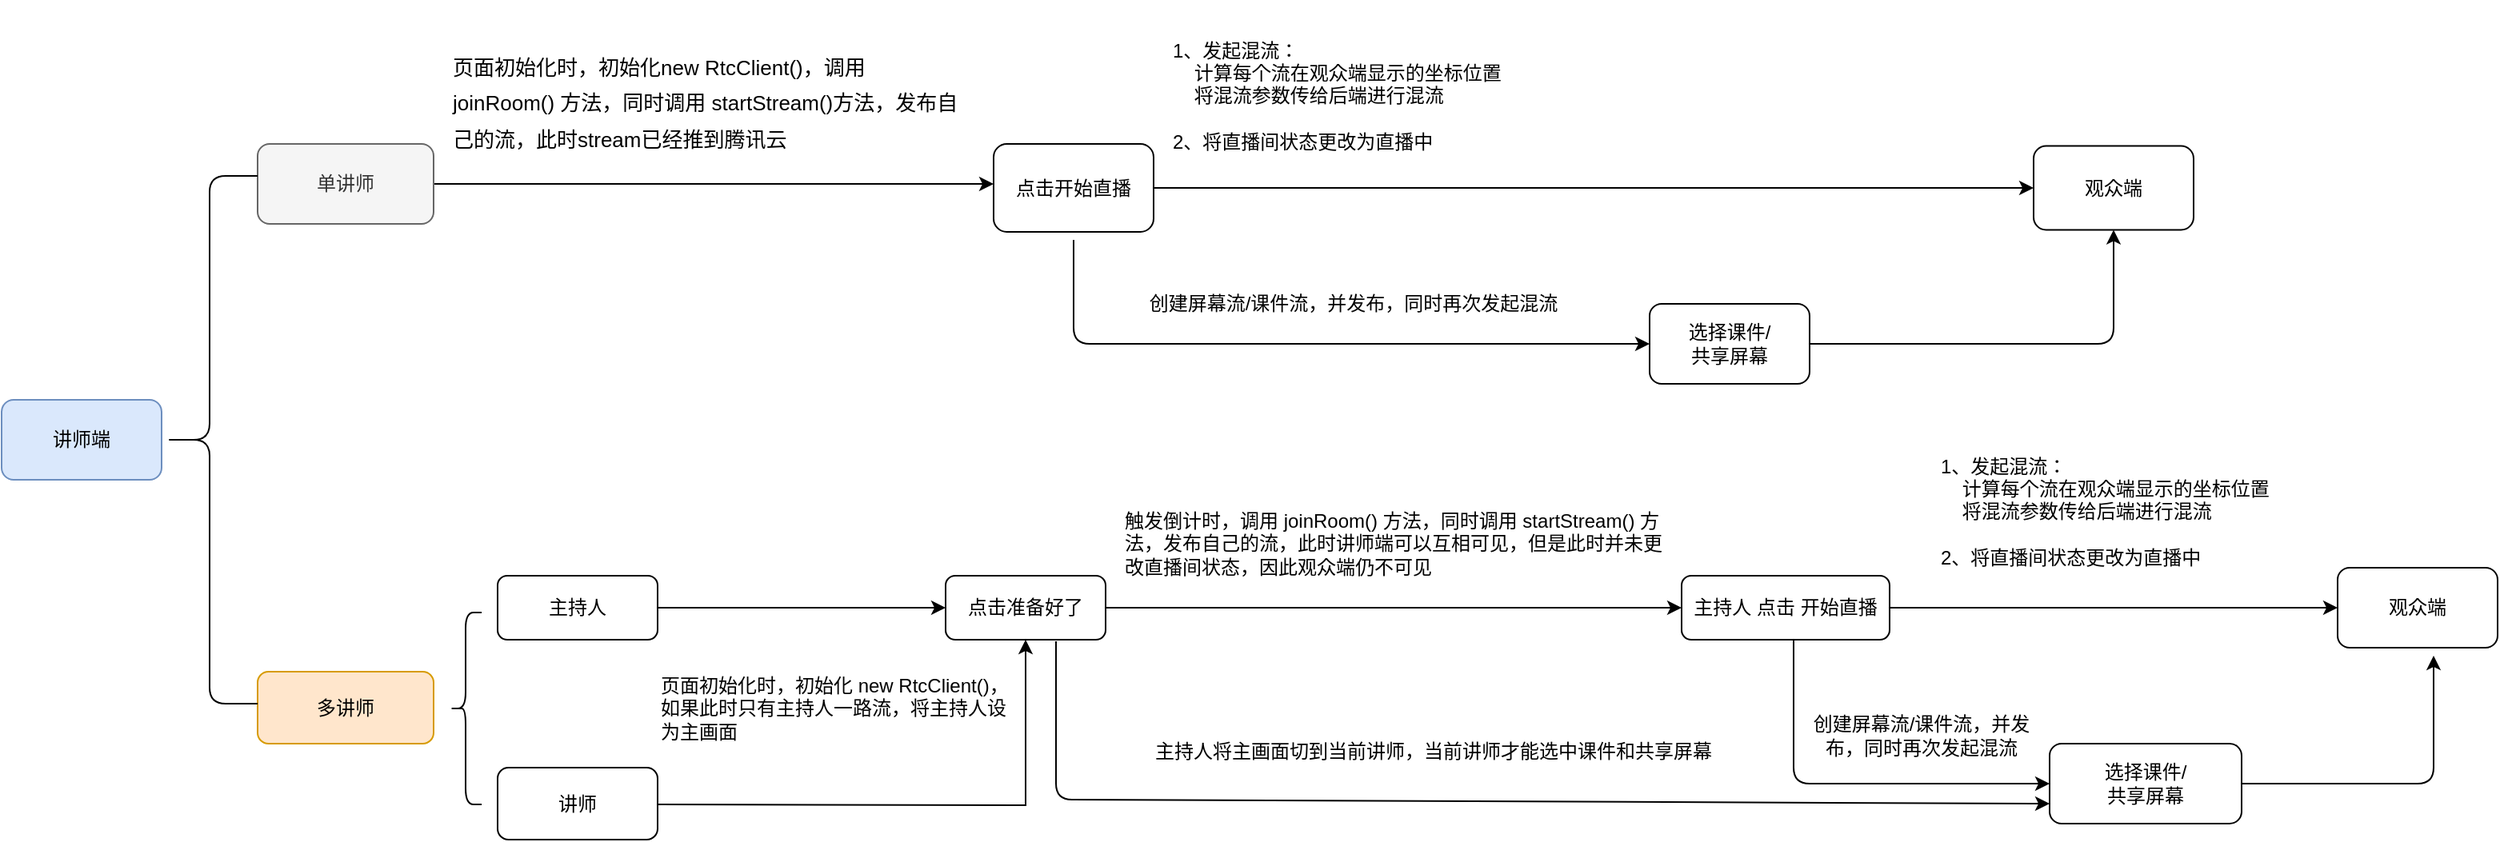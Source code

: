 <mxfile version="14.0.1" type="github">
  <diagram id="tkuGJ9iot2U_fskf__17" name="Page-1">
    <mxGraphModel dx="946" dy="613" grid="1" gridSize="10" guides="1" tooltips="1" connect="1" arrows="1" fold="1" page="1" pageScale="1" pageWidth="1600" pageHeight="900" math="0" shadow="0">
      <root>
        <mxCell id="0" />
        <mxCell id="1" parent="0" />
        <mxCell id="4m38FT6yS7o_aOlub_Jg-2" value="讲师端" style="rounded=1;whiteSpace=wrap;html=1;fillColor=#dae8fc;strokeColor=#6c8ebf;" vertex="1" parent="1">
          <mxGeometry x="20" y="430" width="100" height="50" as="geometry" />
        </mxCell>
        <mxCell id="4m38FT6yS7o_aOlub_Jg-12" value="" style="edgeStyle=orthogonalEdgeStyle;rounded=0;orthogonalLoop=1;jettySize=auto;html=1;" edge="1" parent="1" source="4m38FT6yS7o_aOlub_Jg-5">
          <mxGeometry relative="1" as="geometry">
            <mxPoint x="640" y="295" as="targetPoint" />
          </mxGeometry>
        </mxCell>
        <mxCell id="4m38FT6yS7o_aOlub_Jg-5" value="&lt;span style=&quot;color: rgb(51 , 51 , 51)&quot;&gt;单讲师&lt;/span&gt;" style="whiteSpace=wrap;html=1;rounded=1;fillColor=#f5f5f5;strokeColor=#666666;fontColor=#333333;" vertex="1" parent="1">
          <mxGeometry x="180" y="270" width="110" height="50" as="geometry" />
        </mxCell>
        <mxCell id="4m38FT6yS7o_aOlub_Jg-7" value="多讲师" style="whiteSpace=wrap;html=1;rounded=1;strokeColor=#d79b00;fillColor=#ffe6cc;" vertex="1" parent="1">
          <mxGeometry x="180" y="600" width="110" height="45" as="geometry" />
        </mxCell>
        <mxCell id="4m38FT6yS7o_aOlub_Jg-9" value="" style="shape=curlyBracket;whiteSpace=wrap;html=1;rounded=1;" vertex="1" parent="1">
          <mxGeometry x="120" y="290" width="60" height="330" as="geometry" />
        </mxCell>
        <mxCell id="4m38FT6yS7o_aOlub_Jg-14" value="&lt;div&gt;&lt;font style=&quot;font-size: 13px ; line-height: 170%&quot;&gt;页面初始化时，初始化new RtcClient()，调用 joinRoom() 方法，同时调用 startStream()方法，发布自己的流，此时stream已经推到腾讯云&lt;/font&gt;&lt;/div&gt;" style="text;html=1;strokeColor=none;fillColor=none;align=left;verticalAlign=middle;whiteSpace=wrap;rounded=0;" vertex="1" parent="1">
          <mxGeometry x="300" y="180" width="320" height="130" as="geometry" />
        </mxCell>
        <mxCell id="4m38FT6yS7o_aOlub_Jg-17" value="" style="edgeStyle=orthogonalEdgeStyle;rounded=0;orthogonalLoop=1;jettySize=auto;html=1;" edge="1" parent="1" source="4m38FT6yS7o_aOlub_Jg-15" target="4m38FT6yS7o_aOlub_Jg-16">
          <mxGeometry relative="1" as="geometry" />
        </mxCell>
        <mxCell id="4m38FT6yS7o_aOlub_Jg-15" value="点击开始直播" style="rounded=1;whiteSpace=wrap;html=1;" vertex="1" parent="1">
          <mxGeometry x="640" y="270" width="100" height="55" as="geometry" />
        </mxCell>
        <mxCell id="4m38FT6yS7o_aOlub_Jg-16" value="观众端" style="whiteSpace=wrap;html=1;rounded=1;" vertex="1" parent="1">
          <mxGeometry x="1290" y="271.25" width="100" height="52.5" as="geometry" />
        </mxCell>
        <mxCell id="4m38FT6yS7o_aOlub_Jg-18" value="&lt;div&gt;&lt;span&gt;1、发起混流：&lt;/span&gt;&lt;/div&gt;&amp;nbsp; &amp;nbsp; 计算每个流在观众端显示的坐标位置&lt;br&gt;&amp;nbsp; &amp;nbsp; 将混流参数传给后端进行混流&lt;br&gt;&lt;br&gt;2、将直播间状态更改为直播中" style="text;html=1;strokeColor=none;fillColor=none;align=left;verticalAlign=middle;whiteSpace=wrap;rounded=0;" vertex="1" parent="1">
          <mxGeometry x="750" y="180" width="340" height="120" as="geometry" />
        </mxCell>
        <mxCell id="4m38FT6yS7o_aOlub_Jg-21" value="选择课件/&lt;br&gt;共享屏幕" style="rounded=1;whiteSpace=wrap;html=1;" vertex="1" parent="1">
          <mxGeometry x="1050" y="370" width="100" height="50" as="geometry" />
        </mxCell>
        <mxCell id="4m38FT6yS7o_aOlub_Jg-22" value="" style="endArrow=classic;html=1;entryX=0;entryY=0.5;entryDx=0;entryDy=0;" edge="1" parent="1" target="4m38FT6yS7o_aOlub_Jg-21">
          <mxGeometry width="50" height="50" relative="1" as="geometry">
            <mxPoint x="690" y="330" as="sourcePoint" />
            <mxPoint x="260" y="350" as="targetPoint" />
            <Array as="points">
              <mxPoint x="690" y="395" />
            </Array>
          </mxGeometry>
        </mxCell>
        <mxCell id="4m38FT6yS7o_aOlub_Jg-23" value="" style="endArrow=classic;html=1;exitX=1;exitY=0.5;exitDx=0;exitDy=0;entryX=0.5;entryY=1;entryDx=0;entryDy=0;" edge="1" parent="1" source="4m38FT6yS7o_aOlub_Jg-21" target="4m38FT6yS7o_aOlub_Jg-16">
          <mxGeometry width="50" height="50" relative="1" as="geometry">
            <mxPoint x="1160" y="400" as="sourcePoint" />
            <mxPoint x="1330" y="400" as="targetPoint" />
            <Array as="points">
              <mxPoint x="1340" y="395" />
            </Array>
          </mxGeometry>
        </mxCell>
        <mxCell id="4m38FT6yS7o_aOlub_Jg-24" value="创建屏幕流/课件流，并发布，同时再次发起混流" style="text;html=1;strokeColor=none;fillColor=none;align=center;verticalAlign=middle;whiteSpace=wrap;rounded=0;" vertex="1" parent="1">
          <mxGeometry x="650" y="340" width="430" height="60" as="geometry" />
        </mxCell>
        <mxCell id="4m38FT6yS7o_aOlub_Jg-25" value="" style="shape=curlyBracket;whiteSpace=wrap;html=1;rounded=1;" vertex="1" parent="1">
          <mxGeometry x="300" y="563" width="20" height="120" as="geometry" />
        </mxCell>
        <mxCell id="4m38FT6yS7o_aOlub_Jg-31" value="" style="edgeStyle=orthogonalEdgeStyle;rounded=0;orthogonalLoop=1;jettySize=auto;html=1;" edge="1" parent="1" source="4m38FT6yS7o_aOlub_Jg-28" target="4m38FT6yS7o_aOlub_Jg-30">
          <mxGeometry relative="1" as="geometry" />
        </mxCell>
        <mxCell id="4m38FT6yS7o_aOlub_Jg-28" value="主持人" style="rounded=1;whiteSpace=wrap;html=1;" vertex="1" parent="1">
          <mxGeometry x="330" y="540" width="100" height="40" as="geometry" />
        </mxCell>
        <mxCell id="4m38FT6yS7o_aOlub_Jg-29" value="讲师" style="rounded=1;whiteSpace=wrap;html=1;" vertex="1" parent="1">
          <mxGeometry x="330" y="660" width="100" height="45" as="geometry" />
        </mxCell>
        <mxCell id="4m38FT6yS7o_aOlub_Jg-36" value="" style="edgeStyle=none;rounded=0;orthogonalLoop=1;jettySize=auto;html=1;" edge="1" parent="1" source="4m38FT6yS7o_aOlub_Jg-30" target="4m38FT6yS7o_aOlub_Jg-35">
          <mxGeometry relative="1" as="geometry" />
        </mxCell>
        <mxCell id="4m38FT6yS7o_aOlub_Jg-30" value="点击准备好了" style="whiteSpace=wrap;html=1;rounded=1;" vertex="1" parent="1">
          <mxGeometry x="610" y="540" width="100" height="40" as="geometry" />
        </mxCell>
        <mxCell id="4m38FT6yS7o_aOlub_Jg-33" value="" style="edgeStyle=orthogonalEdgeStyle;rounded=0;orthogonalLoop=1;jettySize=auto;html=1;entryX=0.5;entryY=1;entryDx=0;entryDy=0;" edge="1" parent="1" target="4m38FT6yS7o_aOlub_Jg-30">
          <mxGeometry relative="1" as="geometry">
            <mxPoint x="430" y="683" as="sourcePoint" />
            <mxPoint x="570" y="733" as="targetPoint" />
          </mxGeometry>
        </mxCell>
        <mxCell id="4m38FT6yS7o_aOlub_Jg-40" value="" style="edgeStyle=none;rounded=0;orthogonalLoop=1;jettySize=auto;html=1;" edge="1" parent="1" source="4m38FT6yS7o_aOlub_Jg-35" target="4m38FT6yS7o_aOlub_Jg-39">
          <mxGeometry relative="1" as="geometry" />
        </mxCell>
        <mxCell id="4m38FT6yS7o_aOlub_Jg-35" value="主持人 点击 开始直播" style="whiteSpace=wrap;html=1;rounded=1;" vertex="1" parent="1">
          <mxGeometry x="1070" y="540" width="130" height="40" as="geometry" />
        </mxCell>
        <mxCell id="4m38FT6yS7o_aOlub_Jg-37" value="触发倒计时，调用 joinRoom() 方法，同时调用 startStream() 方法，发布自己的流，此时讲师端可以互相可见，但是此时并未更改直播间状态，因此观众端仍不可见" style="text;html=1;strokeColor=none;fillColor=none;align=left;verticalAlign=middle;whiteSpace=wrap;rounded=0;" vertex="1" parent="1">
          <mxGeometry x="720" y="480" width="340" height="80" as="geometry" />
        </mxCell>
        <mxCell id="4m38FT6yS7o_aOlub_Jg-38" value="页面初始化时，初始化 new RtcClient()，如果此时只有主持人一路流，将主持人设为主画面" style="text;html=1;strokeColor=none;fillColor=none;align=left;verticalAlign=middle;whiteSpace=wrap;rounded=0;" vertex="1" parent="1">
          <mxGeometry x="430" y="594.5" width="220" height="57" as="geometry" />
        </mxCell>
        <mxCell id="4m38FT6yS7o_aOlub_Jg-39" value="观众端" style="whiteSpace=wrap;html=1;rounded=1;" vertex="1" parent="1">
          <mxGeometry x="1480" y="535" width="100" height="50" as="geometry" />
        </mxCell>
        <mxCell id="4m38FT6yS7o_aOlub_Jg-41" value="选择课件/&lt;br&gt;共享屏幕" style="rounded=1;whiteSpace=wrap;html=1;" vertex="1" parent="1">
          <mxGeometry x="1300" y="645" width="120" height="50" as="geometry" />
        </mxCell>
        <mxCell id="4m38FT6yS7o_aOlub_Jg-42" value="&lt;div&gt;&lt;span&gt;1、发起混流：&lt;/span&gt;&lt;/div&gt;&amp;nbsp; &amp;nbsp; 计算每个流在观众端显示的坐标位置&lt;br&gt;&amp;nbsp; &amp;nbsp; 将混流参数传给后端进行混流&lt;br&gt;&lt;br&gt;2、将直播间状态更改为直播中" style="text;html=1;strokeColor=none;fillColor=none;align=left;verticalAlign=middle;whiteSpace=wrap;rounded=0;" vertex="1" parent="1">
          <mxGeometry x="1230" y="440" width="340" height="120" as="geometry" />
        </mxCell>
        <mxCell id="4m38FT6yS7o_aOlub_Jg-44" value="" style="endArrow=classic;html=1;entryX=0;entryY=0.5;entryDx=0;entryDy=0;" edge="1" parent="1" target="4m38FT6yS7o_aOlub_Jg-41">
          <mxGeometry width="50" height="50" relative="1" as="geometry">
            <mxPoint x="1140" y="580" as="sourcePoint" />
            <mxPoint x="1270" y="648" as="targetPoint" />
            <Array as="points">
              <mxPoint x="1140" y="670" />
            </Array>
          </mxGeometry>
        </mxCell>
        <mxCell id="4m38FT6yS7o_aOlub_Jg-45" value="" style="endArrow=classic;html=1;exitX=1;exitY=0.5;exitDx=0;exitDy=0;" edge="1" parent="1" source="4m38FT6yS7o_aOlub_Jg-41">
          <mxGeometry width="50" height="50" relative="1" as="geometry">
            <mxPoint x="1420" y="645" as="sourcePoint" />
            <mxPoint x="1540" y="590" as="targetPoint" />
            <Array as="points">
              <mxPoint x="1540" y="670" />
            </Array>
          </mxGeometry>
        </mxCell>
        <mxCell id="4m38FT6yS7o_aOlub_Jg-46" value="创建屏幕流/课件流，并发布，同时再次发起混流" style="text;html=1;strokeColor=none;fillColor=none;align=center;verticalAlign=middle;whiteSpace=wrap;rounded=0;" vertex="1" parent="1">
          <mxGeometry x="1150" y="610" width="140" height="60" as="geometry" />
        </mxCell>
        <mxCell id="4m38FT6yS7o_aOlub_Jg-47" value="" style="endArrow=classic;html=1;exitX=0.69;exitY=1.025;exitDx=0;exitDy=0;exitPerimeter=0;entryX=0;entryY=0.75;entryDx=0;entryDy=0;" edge="1" parent="1" source="4m38FT6yS7o_aOlub_Jg-30" target="4m38FT6yS7o_aOlub_Jg-41">
          <mxGeometry width="50" height="50" relative="1" as="geometry">
            <mxPoint x="690" y="710" as="sourcePoint" />
            <mxPoint x="1280" y="660" as="targetPoint" />
            <Array as="points">
              <mxPoint x="679" y="680" />
            </Array>
          </mxGeometry>
        </mxCell>
        <mxCell id="4m38FT6yS7o_aOlub_Jg-48" value="主持人将主画面切到当前讲师，当前讲师才能选中课件和共享屏幕" style="text;html=1;strokeColor=none;fillColor=none;align=center;verticalAlign=middle;whiteSpace=wrap;rounded=0;" vertex="1" parent="1">
          <mxGeometry x="730" y="620" width="370" height="60" as="geometry" />
        </mxCell>
      </root>
    </mxGraphModel>
  </diagram>
</mxfile>
